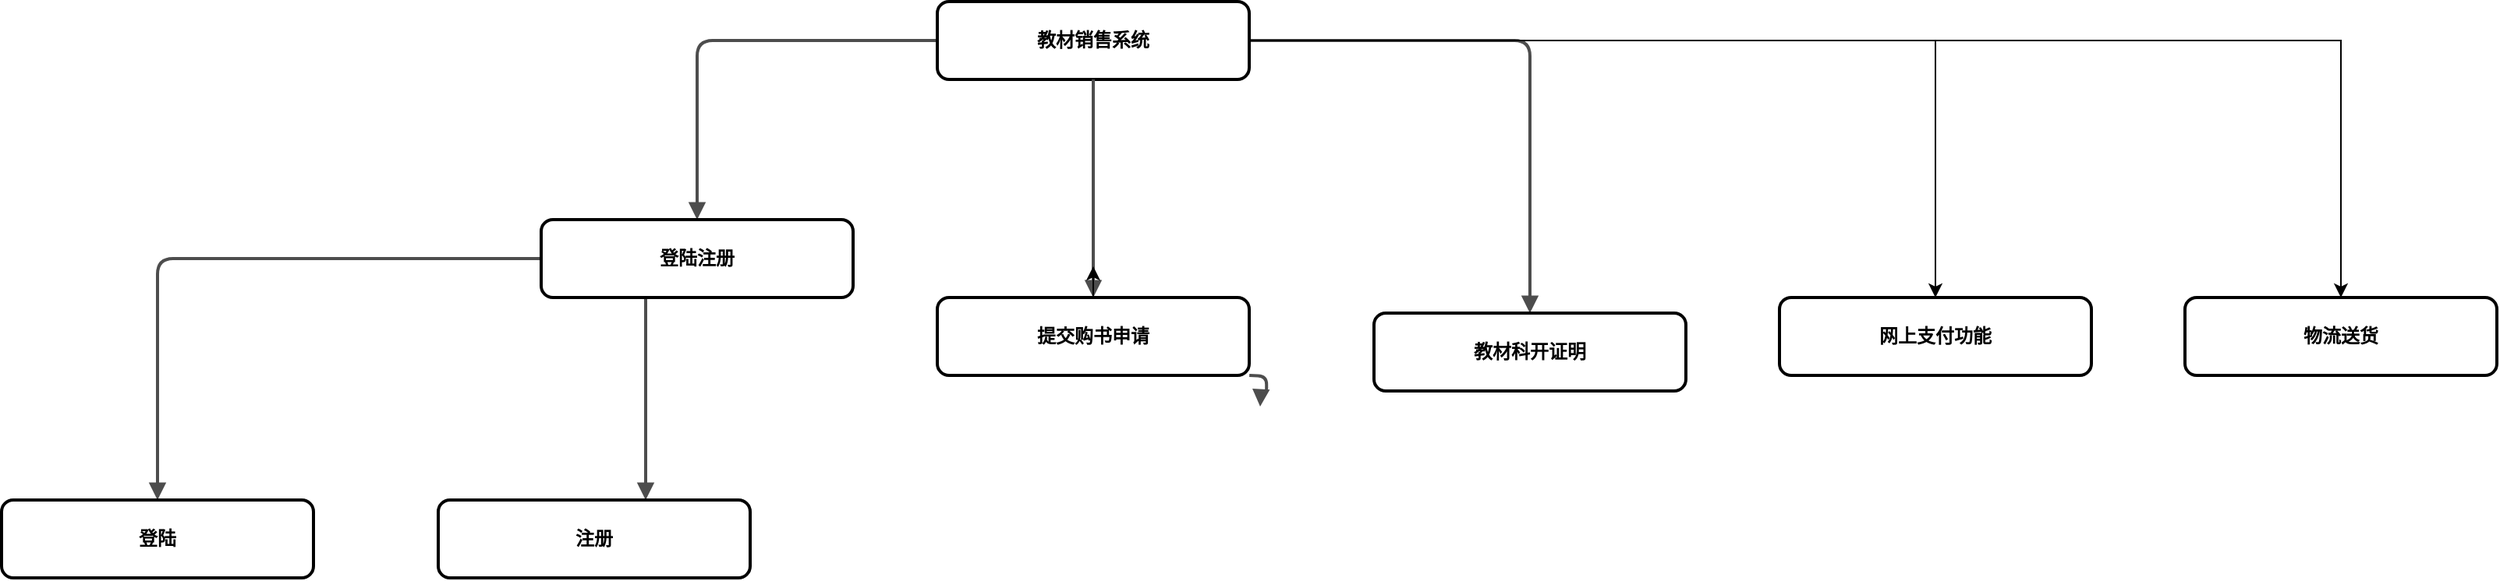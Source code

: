 <mxfile version="22.1.17" type="github">
  <diagram name="Page-1" id="19d8dcba-68ad-dc05-1034-9cf7b2a963f6">
    <mxGraphModel dx="1985" dy="815" grid="1" gridSize="10" guides="1" tooltips="1" connect="1" arrows="1" fold="1" page="1" pageScale="1" pageWidth="1100" pageHeight="850" background="none" math="0" shadow="0">
      <root>
        <mxCell id="0" />
        <mxCell id="1" parent="0" />
        <mxCell id="218ae93e1282097f-42" value="" style="edgeStyle=orthogonalEdgeStyle;rounded=1;html=1;labelBackgroundColor=none;endArrow=block;endFill=1;strokeColor=#4D4D4D;strokeWidth=2;fontFamily=Verdana;fontSize=12;fontStyle=1" parent="1" edge="1">
          <mxGeometry relative="1" as="geometry">
            <mxPoint x="980.077" y="310" as="sourcePoint" />
            <mxPoint x="987" y="330" as="targetPoint" />
          </mxGeometry>
        </mxCell>
        <mxCell id="218ae93e1282097f-43" value="" style="edgeStyle=orthogonalEdgeStyle;rounded=1;html=1;labelBackgroundColor=none;endArrow=block;endFill=1;strokeColor=#4D4D4D;strokeWidth=2;fontFamily=Verdana;fontSize=12;fontStyle=1" parent="1" source="6257edae8c83ed4a-1" target="6257edae8c83ed4a-9" edge="1">
          <mxGeometry relative="1" as="geometry" />
        </mxCell>
        <mxCell id="218ae93e1282097f-44" value="" style="edgeStyle=orthogonalEdgeStyle;rounded=1;html=1;labelBackgroundColor=none;endArrow=block;endFill=1;strokeColor=#4D4D4D;strokeWidth=2;fontFamily=Verdana;fontSize=12;fontStyle=1;entryX=0.5;entryY=0;entryDx=0;entryDy=0;" parent="1" source="6257edae8c83ed4a-1" target="cxHVmWbu3RKmy4TeT2cK-4" edge="1">
          <mxGeometry relative="1" as="geometry">
            <mxPoint x="1347" y="210" as="targetPoint" />
          </mxGeometry>
        </mxCell>
        <mxCell id="218ae93e1282097f-45" value="" style="edgeStyle=elbowEdgeStyle;rounded=1;html=1;labelBackgroundColor=none;endArrow=block;endFill=1;strokeColor=#4D4D4D;strokeWidth=2;fontFamily=Verdana;fontSize=12;fontStyle=1" parent="1" source="6257edae8c83ed4a-9" target="6257edae8c83ed4a-21" edge="1">
          <mxGeometry relative="1" as="geometry" />
        </mxCell>
        <mxCell id="218ae93e1282097f-46" value="" style="edgeStyle=orthogonalEdgeStyle;rounded=1;html=1;labelBackgroundColor=none;endArrow=block;endFill=1;strokeColor=#4D4D4D;strokeWidth=2;fontFamily=Verdana;fontSize=12;fontStyle=1" parent="1" source="6257edae8c83ed4a-9" target="218ae93e1282097f-8" edge="1">
          <mxGeometry relative="1" as="geometry" />
        </mxCell>
        <mxCell id="218ae93e1282097f-8" value="登陆" style="whiteSpace=wrap;html=1;rounded=1;shadow=0;comic=0;strokeWidth=2;fontFamily=Verdana;align=center;fontSize=12;fontStyle=1" parent="1" vertex="1">
          <mxGeometry x="180" y="390" width="200" height="50" as="geometry" />
        </mxCell>
        <mxCell id="6257edae8c83ed4a-9" value="登陆注册" style="whiteSpace=wrap;html=1;rounded=1;shadow=0;comic=0;strokeWidth=2;fontFamily=Verdana;align=center;fontSize=12;fontStyle=1" parent="1" vertex="1">
          <mxGeometry x="526" y="210" width="200" height="50" as="geometry" />
        </mxCell>
        <mxCell id="6257edae8c83ed4a-21" value="注册" style="whiteSpace=wrap;html=1;rounded=1;shadow=0;comic=0;strokeWidth=2;fontFamily=Verdana;align=center;fontSize=12;fontStyle=1" parent="1" vertex="1">
          <mxGeometry x="460" y="390" width="200" height="50" as="geometry" />
        </mxCell>
        <mxCell id="cxHVmWbu3RKmy4TeT2cK-8" style="edgeStyle=orthogonalEdgeStyle;rounded=0;orthogonalLoop=1;jettySize=auto;html=1;entryX=0.5;entryY=0;entryDx=0;entryDy=0;" edge="1" parent="1" source="6257edae8c83ed4a-1" target="cxHVmWbu3RKmy4TeT2cK-5">
          <mxGeometry relative="1" as="geometry" />
        </mxCell>
        <mxCell id="cxHVmWbu3RKmy4TeT2cK-9" style="edgeStyle=orthogonalEdgeStyle;rounded=0;orthogonalLoop=1;jettySize=auto;html=1;entryX=0.5;entryY=0;entryDx=0;entryDy=0;" edge="1" parent="1" source="6257edae8c83ed4a-1" target="cxHVmWbu3RKmy4TeT2cK-6">
          <mxGeometry relative="1" as="geometry" />
        </mxCell>
        <mxCell id="6257edae8c83ed4a-1" value="教材销售系统" style="whiteSpace=wrap;html=1;rounded=1;shadow=0;comic=0;strokeWidth=2;fontFamily=Verdana;align=center;fontSize=12;fontStyle=1" parent="1" vertex="1">
          <mxGeometry x="780" y="70" width="200" height="50" as="geometry" />
        </mxCell>
        <mxCell id="cxHVmWbu3RKmy4TeT2cK-2" value="" style="edgeStyle=orthogonalEdgeStyle;rounded=1;html=1;labelBackgroundColor=none;endArrow=block;endFill=1;strokeColor=#4D4D4D;strokeWidth=2;fontFamily=Verdana;fontSize=12;fontStyle=1" edge="1" parent="1" source="6257edae8c83ed4a-1" target="cxHVmWbu3RKmy4TeT2cK-3">
          <mxGeometry relative="1" as="geometry">
            <mxPoint x="980" y="95" as="sourcePoint" />
            <mxPoint x="920" y="340.077" as="targetPoint" />
            <Array as="points">
              <mxPoint x="880" y="240" />
              <mxPoint x="880" y="240" />
            </Array>
          </mxGeometry>
        </mxCell>
        <mxCell id="cxHVmWbu3RKmy4TeT2cK-7" style="edgeStyle=orthogonalEdgeStyle;rounded=0;orthogonalLoop=1;jettySize=auto;html=1;" edge="1" parent="1" source="cxHVmWbu3RKmy4TeT2cK-3">
          <mxGeometry relative="1" as="geometry">
            <mxPoint x="880" y="240" as="targetPoint" />
          </mxGeometry>
        </mxCell>
        <mxCell id="cxHVmWbu3RKmy4TeT2cK-3" value="提交购书申请" style="whiteSpace=wrap;html=1;rounded=1;shadow=0;comic=0;strokeWidth=2;fontFamily=Verdana;align=center;fontSize=12;fontStyle=1;direction=east;" vertex="1" parent="1">
          <mxGeometry x="780" y="260" width="200" height="50" as="geometry" />
        </mxCell>
        <mxCell id="cxHVmWbu3RKmy4TeT2cK-4" value="教材科开证明" style="whiteSpace=wrap;html=1;rounded=1;shadow=0;comic=0;strokeWidth=2;fontFamily=Verdana;align=center;fontSize=12;fontStyle=1;direction=east;" vertex="1" parent="1">
          <mxGeometry x="1060" y="270" width="200" height="50" as="geometry" />
        </mxCell>
        <mxCell id="cxHVmWbu3RKmy4TeT2cK-5" value="网上支付功能" style="whiteSpace=wrap;html=1;rounded=1;shadow=0;comic=0;strokeWidth=2;fontFamily=Verdana;align=center;fontSize=12;fontStyle=1;direction=east;" vertex="1" parent="1">
          <mxGeometry x="1320" y="260" width="200" height="50" as="geometry" />
        </mxCell>
        <mxCell id="cxHVmWbu3RKmy4TeT2cK-6" value="物流送货" style="whiteSpace=wrap;html=1;rounded=1;shadow=0;comic=0;strokeWidth=2;fontFamily=Verdana;align=center;fontSize=12;fontStyle=1;direction=east;" vertex="1" parent="1">
          <mxGeometry x="1580" y="260" width="200" height="50" as="geometry" />
        </mxCell>
      </root>
    </mxGraphModel>
  </diagram>
</mxfile>
